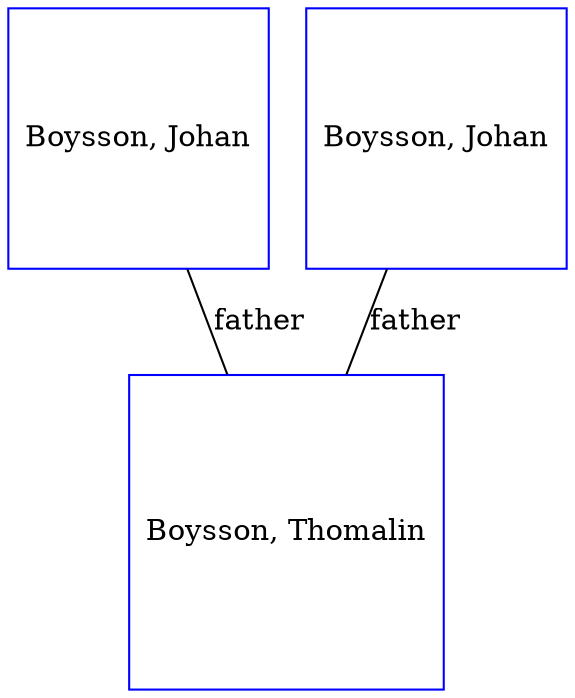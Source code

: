 digraph D {
    edge [dir=none];    node [shape=box];    "019809"   [label="Boysson, Thomalin", shape=box, regular=1, color="blue"] ;
"019763"   [label="Boysson, Johan", shape=box, regular=1, color="blue"] ;
"019810"   [label="Boysson, Johan", shape=box, regular=1, color="blue"] ;
019763->019809 [label="father",arrowsize=0.0]; 
019810->019809 [label="father",arrowsize=0.0]; 
}
